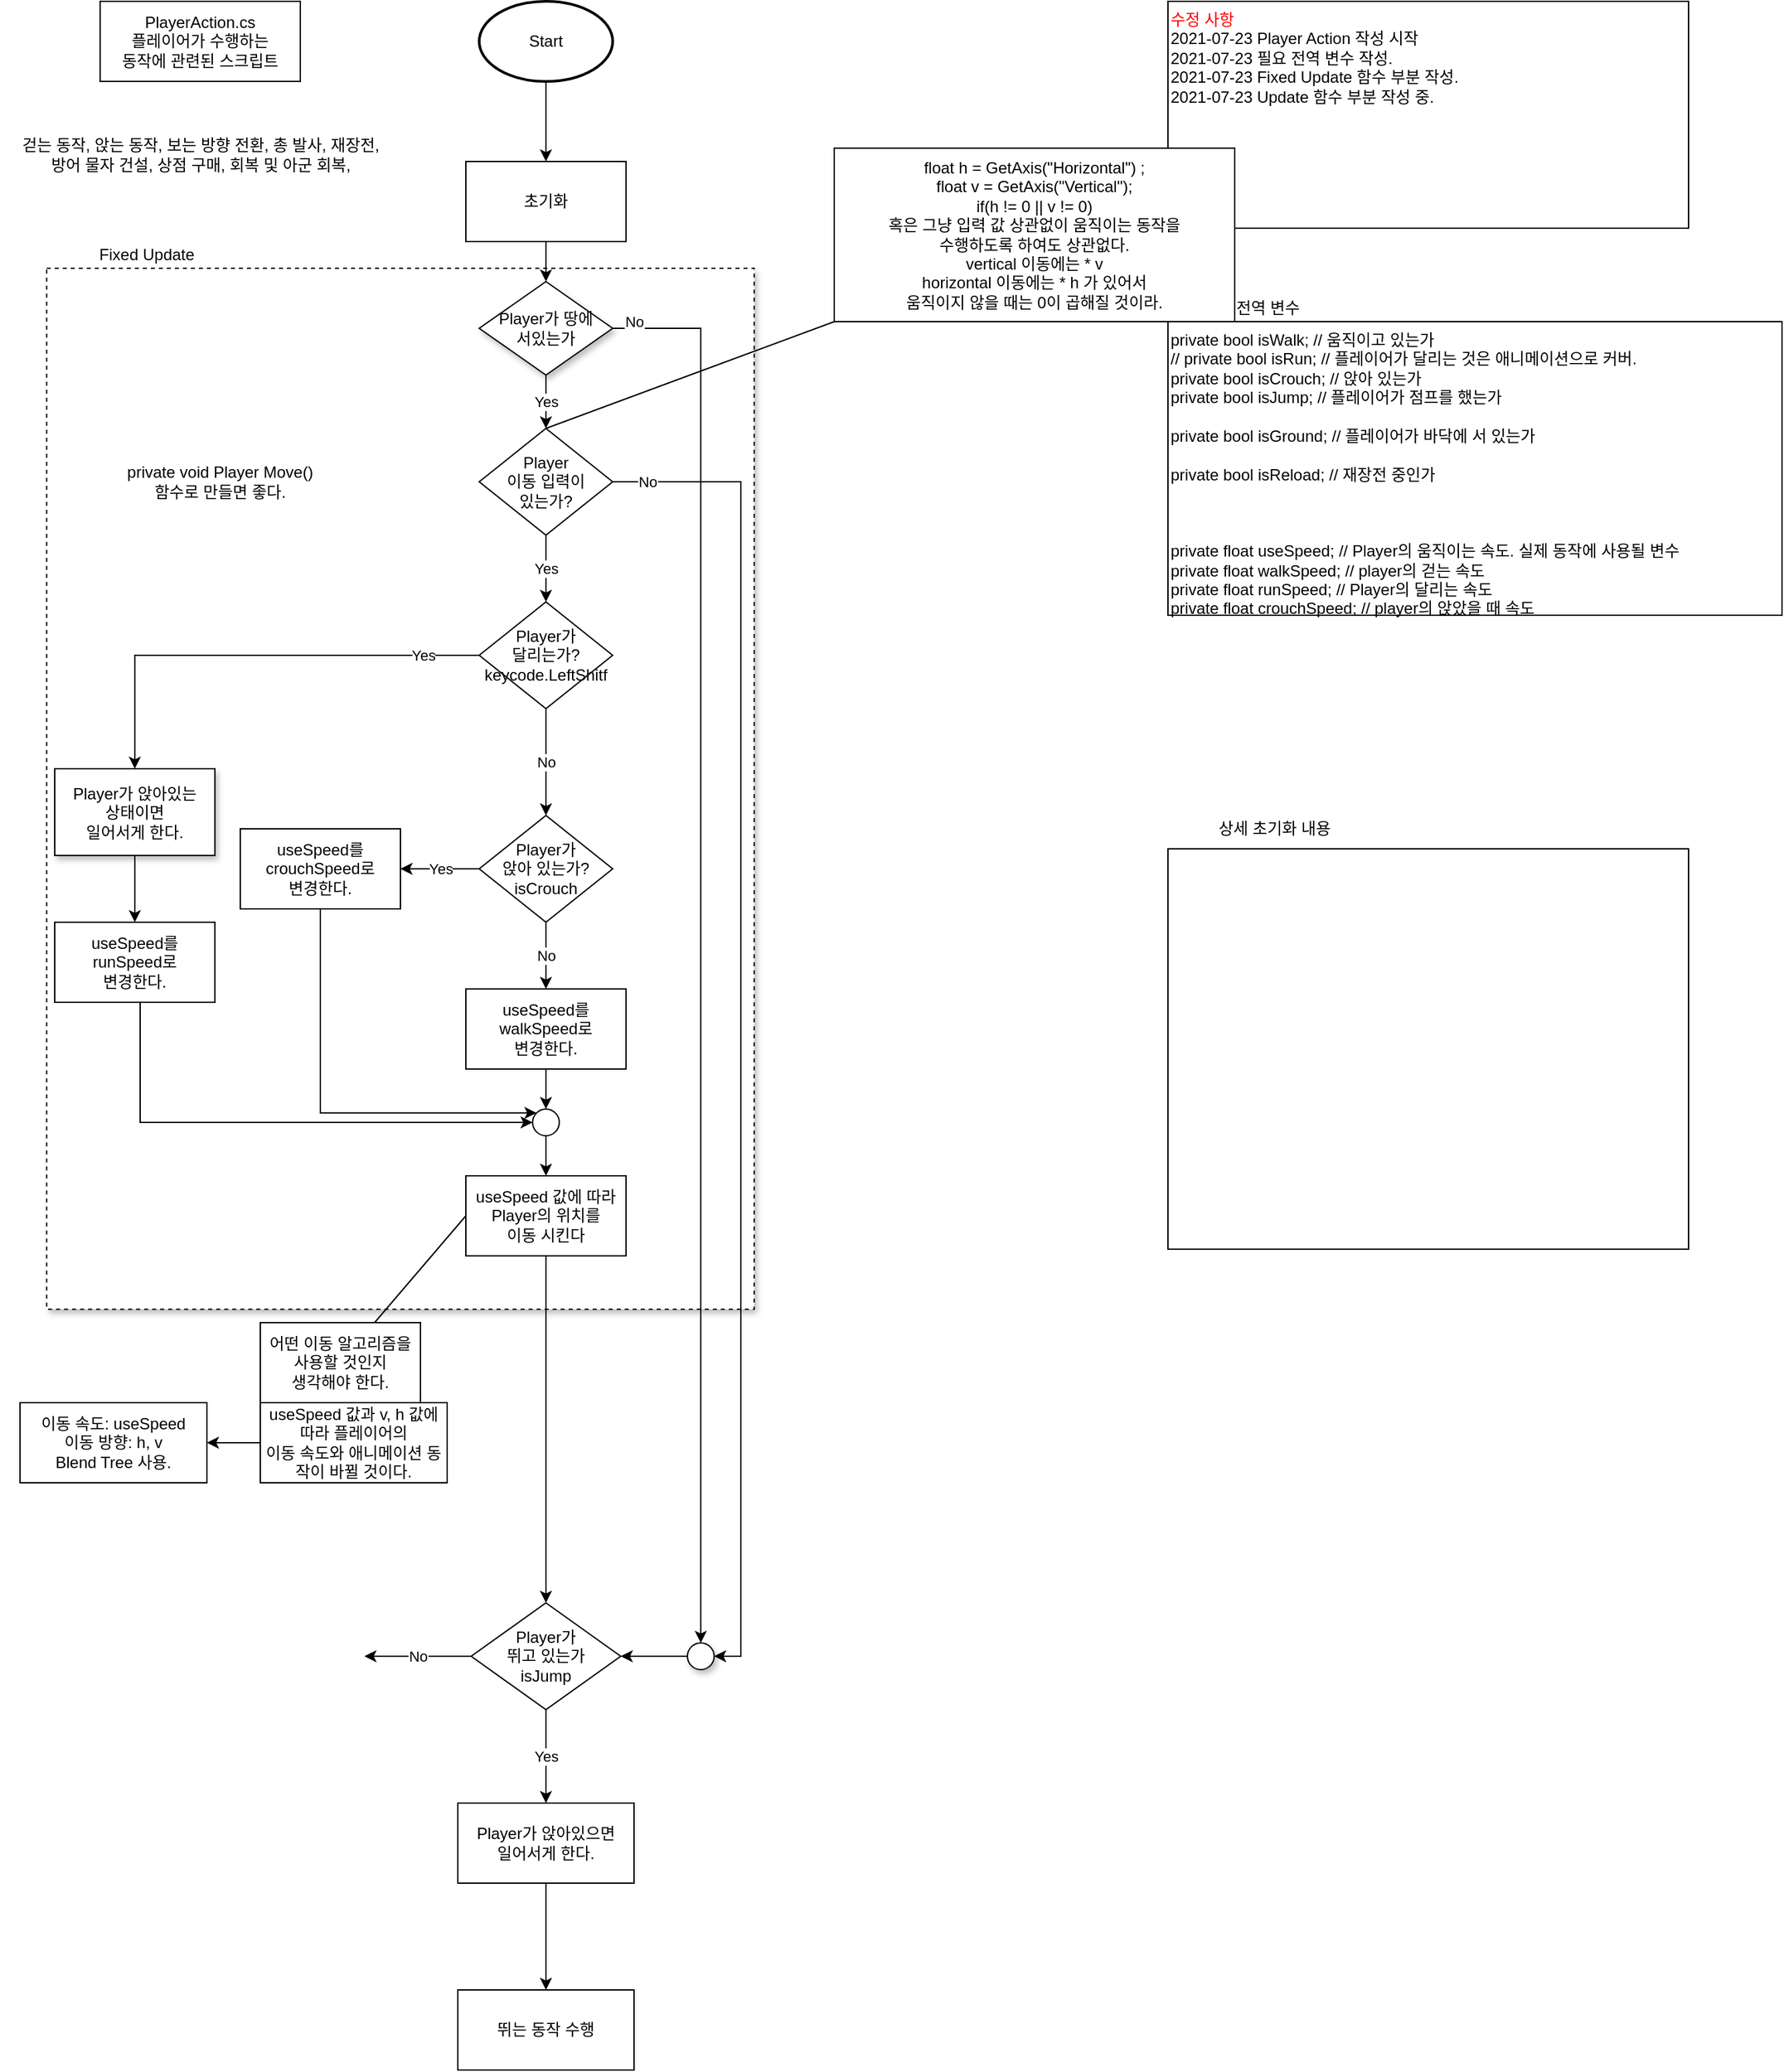 <mxfile version="13.9.9" type="device"><diagram id="gcYg5MScQfd-dj-vEAPl" name="페이지-1"><mxGraphModel dx="1086" dy="806" grid="1" gridSize="10" guides="1" tooltips="1" connect="1" arrows="1" fold="1" page="1" pageScale="1" pageWidth="827" pageHeight="1169" math="0" shadow="0"><root><mxCell id="0"/><mxCell id="1" parent="0"/><mxCell id="_ioW42UmflK0iB9-y9uk-37" value="" style="rounded=0;whiteSpace=wrap;html=1;align=left;dashed=1;strokeWidth=1;glass=0;shadow=1;sketch=0;" vertex="1" parent="1"><mxGeometry x="40" y="230" width="530" height="780" as="geometry"/></mxCell><mxCell id="_ioW42UmflK0iB9-y9uk-1" value="PlayerAction.cs&lt;br&gt;플레이어가 수행하는&lt;br&gt;동작에 관련된 스크립트" style="rounded=0;whiteSpace=wrap;html=1;" vertex="1" parent="1"><mxGeometry x="80" y="30" width="150" height="60" as="geometry"/></mxCell><mxCell id="_ioW42UmflK0iB9-y9uk-3" value="걷는 동작, 앉는 동작, 보는 방향 전환, 총 발사, 재장전,&lt;br&gt;방어 물자 건설, 상점 구매, 회복 및 아군 회복," style="text;html=1;align=center;verticalAlign=middle;resizable=0;points=[];autosize=1;" vertex="1" parent="1"><mxGeometry x="5" y="130" width="300" height="30" as="geometry"/></mxCell><mxCell id="_ioW42UmflK0iB9-y9uk-6" value="" style="edgeStyle=orthogonalEdgeStyle;rounded=0;orthogonalLoop=1;jettySize=auto;html=1;" edge="1" parent="1" source="_ioW42UmflK0iB9-y9uk-4" target="_ioW42UmflK0iB9-y9uk-5"><mxGeometry relative="1" as="geometry"/></mxCell><mxCell id="_ioW42UmflK0iB9-y9uk-4" value="Start" style="strokeWidth=2;html=1;shape=mxgraph.flowchart.start_1;whiteSpace=wrap;" vertex="1" parent="1"><mxGeometry x="364" y="30" width="100" height="60" as="geometry"/></mxCell><mxCell id="_ioW42UmflK0iB9-y9uk-55" value="" style="edgeStyle=orthogonalEdgeStyle;rounded=0;orthogonalLoop=1;jettySize=auto;html=1;" edge="1" parent="1" source="_ioW42UmflK0iB9-y9uk-5" target="_ioW42UmflK0iB9-y9uk-53"><mxGeometry relative="1" as="geometry"/></mxCell><mxCell id="_ioW42UmflK0iB9-y9uk-5" value="초기화" style="rounded=0;whiteSpace=wrap;html=1;" vertex="1" parent="1"><mxGeometry x="354" y="150" width="120" height="60" as="geometry"/></mxCell><mxCell id="_ioW42UmflK0iB9-y9uk-7" value="&lt;font color=&quot;#ff0000&quot;&gt;수정 사항&lt;br&gt;&lt;/font&gt;2021-07-23 Player Action 작성 시작&lt;br&gt;2021-07-23 필요 전역 변수 작성.&lt;br&gt;2021-07-23 Fixed Update 함수 부분 작성.&lt;br&gt;2021-07-23 Update 함수 부분 작성 중." style="rounded=0;whiteSpace=wrap;html=1;align=left;verticalAlign=top;" vertex="1" parent="1"><mxGeometry x="880" y="30" width="390" height="170" as="geometry"/></mxCell><mxCell id="_ioW42UmflK0iB9-y9uk-8" value="private bool isWalk; // 움직이고 있는가&lt;br&gt;// private bool isRun; // 플레이어가 달리는 것은 애니메이션으로 커버.&lt;br&gt;private bool isCrouch; // 앉아 있는가&lt;br&gt;private bool isJump; // 플레이어가 점프를 했는가&lt;br&gt;&lt;br&gt;private bool isGround; // 플레이어가 바닥에 서 있는가&lt;br&gt;&lt;br&gt;private bool isReload; // 재장전 중인가&lt;br&gt;&lt;br&gt;&lt;br&gt;&lt;br&gt;private float useSpeed; // Player의 움직이는 속도. 실제 동작에 사용될 변수&lt;br&gt;private float walkSpeed; // player의 걷는 속도&lt;br&gt;private float runSpeed; // Player의 달리는 속도&lt;br&gt;private float crouchSpeed; // player의 앉았을 때 속도" style="rounded=0;whiteSpace=wrap;html=1;align=left;verticalAlign=top;" vertex="1" parent="1"><mxGeometry x="880" y="270" width="460" height="220" as="geometry"/></mxCell><mxCell id="_ioW42UmflK0iB9-y9uk-9" value="전역 변수" style="text;html=1;strokeColor=none;fillColor=none;align=center;verticalAlign=middle;whiteSpace=wrap;rounded=0;" vertex="1" parent="1"><mxGeometry x="880" y="250" width="150" height="20" as="geometry"/></mxCell><mxCell id="_ioW42UmflK0iB9-y9uk-10" value="" style="rounded=0;whiteSpace=wrap;html=1;align=left;verticalAlign=top;" vertex="1" parent="1"><mxGeometry x="880" y="665" width="390" height="300" as="geometry"/></mxCell><mxCell id="_ioW42UmflK0iB9-y9uk-11" value="상세 초기화 내용" style="text;html=1;strokeColor=none;fillColor=none;align=center;verticalAlign=middle;whiteSpace=wrap;rounded=0;" vertex="1" parent="1"><mxGeometry x="880" y="640" width="160" height="20" as="geometry"/></mxCell><mxCell id="_ioW42UmflK0iB9-y9uk-15" value="Yes" style="edgeStyle=orthogonalEdgeStyle;rounded=0;orthogonalLoop=1;jettySize=auto;html=1;" edge="1" parent="1" source="_ioW42UmflK0iB9-y9uk-12" target="_ioW42UmflK0iB9-y9uk-14"><mxGeometry relative="1" as="geometry"/></mxCell><mxCell id="_ioW42UmflK0iB9-y9uk-21" value="No" style="edgeStyle=orthogonalEdgeStyle;rounded=0;orthogonalLoop=1;jettySize=auto;html=1;entryX=1;entryY=0.5;entryDx=0;entryDy=0;exitX=1;exitY=0.5;exitDx=0;exitDy=0;exitPerimeter=0;" edge="1" parent="1" source="_ioW42UmflK0iB9-y9uk-12" target="_ioW42UmflK0iB9-y9uk-58"><mxGeometry x="-0.948" relative="1" as="geometry"><mxPoint x="550" y="1140" as="targetPoint"/><Array as="points"><mxPoint x="560" y="390"/><mxPoint x="560" y="1270"/></Array><mxPoint as="offset"/></mxGeometry></mxCell><mxCell id="_ioW42UmflK0iB9-y9uk-12" value="Player&lt;br&gt;이동 입력이&lt;br&gt;있는가?" style="html=1;shape=mxgraph.flowchart.decision;whiteSpace=wrap;align=center;" vertex="1" parent="1"><mxGeometry x="364" y="350" width="100" height="80" as="geometry"/></mxCell><mxCell id="_ioW42UmflK0iB9-y9uk-17" value="No" style="edgeStyle=orthogonalEdgeStyle;rounded=0;orthogonalLoop=1;jettySize=auto;html=1;" edge="1" parent="1" source="_ioW42UmflK0iB9-y9uk-14" target="_ioW42UmflK0iB9-y9uk-16"><mxGeometry relative="1" as="geometry"/></mxCell><mxCell id="_ioW42UmflK0iB9-y9uk-23" value="Yes" style="edgeStyle=orthogonalEdgeStyle;rounded=0;orthogonalLoop=1;jettySize=auto;html=1;entryX=0.5;entryY=0;entryDx=0;entryDy=0;" edge="1" parent="1" source="_ioW42UmflK0iB9-y9uk-14" target="_ioW42UmflK0iB9-y9uk-64"><mxGeometry x="-0.751" relative="1" as="geometry"><mxPoint x="110" y="570" as="targetPoint"/><mxPoint as="offset"/></mxGeometry></mxCell><mxCell id="_ioW42UmflK0iB9-y9uk-14" value="Player가&lt;br&gt;달리는가?&lt;br&gt;keycode.LeftShitf" style="html=1;shape=mxgraph.flowchart.decision;whiteSpace=wrap;align=center;" vertex="1" parent="1"><mxGeometry x="364" y="480" width="100" height="80" as="geometry"/></mxCell><mxCell id="_ioW42UmflK0iB9-y9uk-26" value="Yes" style="edgeStyle=orthogonalEdgeStyle;rounded=0;orthogonalLoop=1;jettySize=auto;html=1;" edge="1" parent="1" source="_ioW42UmflK0iB9-y9uk-16" target="_ioW42UmflK0iB9-y9uk-25"><mxGeometry relative="1" as="geometry"/></mxCell><mxCell id="_ioW42UmflK0iB9-y9uk-31" value="No" style="edgeStyle=orthogonalEdgeStyle;rounded=0;orthogonalLoop=1;jettySize=auto;html=1;" edge="1" parent="1" source="_ioW42UmflK0iB9-y9uk-16" target="_ioW42UmflK0iB9-y9uk-30"><mxGeometry relative="1" as="geometry"/></mxCell><mxCell id="_ioW42UmflK0iB9-y9uk-16" value="Player가&lt;br&gt;앉아 있는가?&lt;br&gt;isCrouch" style="html=1;shape=mxgraph.flowchart.decision;whiteSpace=wrap;align=center;" vertex="1" parent="1"><mxGeometry x="364" y="640" width="100" height="80" as="geometry"/></mxCell><mxCell id="_ioW42UmflK0iB9-y9uk-24" style="edgeStyle=orthogonalEdgeStyle;rounded=0;orthogonalLoop=1;jettySize=auto;html=1;entryX=0;entryY=0.5;entryDx=0;entryDy=0;exitX=0.5;exitY=1;exitDx=0;exitDy=0;" edge="1" parent="1" source="_ioW42UmflK0iB9-y9uk-22" target="_ioW42UmflK0iB9-y9uk-28"><mxGeometry relative="1" as="geometry"><Array as="points"><mxPoint x="110" y="870"/></Array></mxGeometry></mxCell><mxCell id="_ioW42UmflK0iB9-y9uk-22" value="useSpeed를&lt;br&gt;runSpeed로&lt;br&gt;변경한다." style="whiteSpace=wrap;html=1;" vertex="1" parent="1"><mxGeometry x="46" y="720" width="120" height="60" as="geometry"/></mxCell><mxCell id="_ioW42UmflK0iB9-y9uk-27" style="edgeStyle=orthogonalEdgeStyle;rounded=0;orthogonalLoop=1;jettySize=auto;html=1;entryX=0;entryY=0;entryDx=0;entryDy=0;" edge="1" parent="1" source="_ioW42UmflK0iB9-y9uk-25" target="_ioW42UmflK0iB9-y9uk-28"><mxGeometry relative="1" as="geometry"><Array as="points"><mxPoint x="245" y="863"/></Array></mxGeometry></mxCell><mxCell id="_ioW42UmflK0iB9-y9uk-25" value="useSpeed를&lt;br&gt;crouchSpeed로&lt;br&gt;변경한다." style="whiteSpace=wrap;html=1;" vertex="1" parent="1"><mxGeometry x="185" y="650" width="120" height="60" as="geometry"/></mxCell><mxCell id="_ioW42UmflK0iB9-y9uk-33" value="" style="edgeStyle=orthogonalEdgeStyle;rounded=0;orthogonalLoop=1;jettySize=auto;html=1;entryX=0.5;entryY=0;entryDx=0;entryDy=0;" edge="1" parent="1" source="_ioW42UmflK0iB9-y9uk-28" target="_ioW42UmflK0iB9-y9uk-34"><mxGeometry relative="1" as="geometry"><mxPoint x="414" y="980" as="targetPoint"/></mxGeometry></mxCell><mxCell id="_ioW42UmflK0iB9-y9uk-28" value="" style="ellipse;whiteSpace=wrap;html=1;aspect=fixed;align=left;" vertex="1" parent="1"><mxGeometry x="404" y="860" width="20" height="20" as="geometry"/></mxCell><mxCell id="_ioW42UmflK0iB9-y9uk-32" style="edgeStyle=orthogonalEdgeStyle;rounded=0;orthogonalLoop=1;jettySize=auto;html=1;entryX=0.5;entryY=0;entryDx=0;entryDy=0;" edge="1" parent="1" source="_ioW42UmflK0iB9-y9uk-30" target="_ioW42UmflK0iB9-y9uk-28"><mxGeometry relative="1" as="geometry"><Array as="points"/></mxGeometry></mxCell><mxCell id="_ioW42UmflK0iB9-y9uk-30" value="useSpeed를&lt;br&gt;walkSpeed로&lt;br&gt;변경한다." style="whiteSpace=wrap;html=1;" vertex="1" parent="1"><mxGeometry x="354" y="770" width="120" height="60" as="geometry"/></mxCell><mxCell id="_ioW42UmflK0iB9-y9uk-36" value="" style="edgeStyle=orthogonalEdgeStyle;rounded=0;orthogonalLoop=1;jettySize=auto;html=1;" edge="1" parent="1" source="_ioW42UmflK0iB9-y9uk-34" target="_ioW42UmflK0iB9-y9uk-35"><mxGeometry relative="1" as="geometry"/></mxCell><mxCell id="_ioW42UmflK0iB9-y9uk-34" value="useSpeed 값에 따라&lt;br&gt;Player의 위치를&lt;br&gt;이동 시킨다" style="rounded=0;whiteSpace=wrap;html=1;align=center;" vertex="1" parent="1"><mxGeometry x="354" y="910" width="120" height="60" as="geometry"/></mxCell><mxCell id="_ioW42UmflK0iB9-y9uk-61" value="Yes" style="edgeStyle=orthogonalEdgeStyle;rounded=0;orthogonalLoop=1;jettySize=auto;html=1;" edge="1" parent="1" source="_ioW42UmflK0iB9-y9uk-35" target="_ioW42UmflK0iB9-y9uk-60"><mxGeometry relative="1" as="geometry"/></mxCell><mxCell id="_ioW42UmflK0iB9-y9uk-63" value="No" style="edgeStyle=orthogonalEdgeStyle;rounded=0;orthogonalLoop=1;jettySize=auto;html=1;" edge="1" parent="1" source="_ioW42UmflK0iB9-y9uk-35"><mxGeometry relative="1" as="geometry"><mxPoint x="278" y="1270" as="targetPoint"/></mxGeometry></mxCell><mxCell id="_ioW42UmflK0iB9-y9uk-35" value="Player가&lt;br&gt;뛰고 있는가&lt;br&gt;isJump" style="rhombus;whiteSpace=wrap;html=1;rounded=0;" vertex="1" parent="1"><mxGeometry x="358" y="1230" width="112" height="80" as="geometry"/></mxCell><mxCell id="_ioW42UmflK0iB9-y9uk-38" value="Fixed Update" style="text;html=1;strokeColor=none;fillColor=none;align=center;verticalAlign=middle;whiteSpace=wrap;rounded=0;shadow=1;glass=0;dashed=1;sketch=0;" vertex="1" parent="1"><mxGeometry x="40" y="210" width="150" height="20" as="geometry"/></mxCell><mxCell id="_ioW42UmflK0iB9-y9uk-39" value="private void Player Move()&lt;br&gt;함수로 만들면 좋다." style="text;html=1;strokeColor=none;fillColor=none;align=center;verticalAlign=middle;whiteSpace=wrap;rounded=0;shadow=1;glass=0;dashed=1;sketch=0;" vertex="1" parent="1"><mxGeometry x="90" y="380" width="160" height="20" as="geometry"/></mxCell><mxCell id="_ioW42UmflK0iB9-y9uk-40" value="" style="endArrow=none;html=1;exitX=0;exitY=0.5;exitDx=0;exitDy=0;" edge="1" parent="1" source="_ioW42UmflK0iB9-y9uk-34" target="_ioW42UmflK0iB9-y9uk-41"><mxGeometry width="50" height="50" relative="1" as="geometry"><mxPoint x="390" y="900" as="sourcePoint"/><mxPoint x="250" y="1030" as="targetPoint"/></mxGeometry></mxCell><mxCell id="_ioW42UmflK0iB9-y9uk-45" value="" style="edgeStyle=orthogonalEdgeStyle;rounded=0;orthogonalLoop=1;jettySize=auto;html=1;" edge="1" parent="1" source="_ioW42UmflK0iB9-y9uk-41" target="_ioW42UmflK0iB9-y9uk-44"><mxGeometry relative="1" as="geometry"/></mxCell><mxCell id="_ioW42UmflK0iB9-y9uk-41" value="어떤 이동 알고리즘을&lt;br&gt;사용할 것인지&lt;br&gt;생각해야 한다." style="rounded=0;whiteSpace=wrap;html=1;" vertex="1" parent="1"><mxGeometry x="200" y="1020" width="120" height="60" as="geometry"/></mxCell><mxCell id="_ioW42UmflK0iB9-y9uk-42" value="" style="endArrow=none;html=1;exitX=0.5;exitY=0;exitDx=0;exitDy=0;exitPerimeter=0;entryX=0;entryY=1;entryDx=0;entryDy=0;" edge="1" parent="1" source="_ioW42UmflK0iB9-y9uk-12" target="_ioW42UmflK0iB9-y9uk-43"><mxGeometry width="50" height="50" relative="1" as="geometry"><mxPoint x="480" y="470" as="sourcePoint"/><mxPoint x="554.59" y="290" as="targetPoint"/></mxGeometry></mxCell><mxCell id="_ioW42UmflK0iB9-y9uk-43" value="float h = GetAxis(&quot;Horizontal&quot;) ;&lt;br&gt;float v = GetAxis(&quot;Vertical&quot;);&lt;br&gt;if(h != 0 || v != 0)&lt;br&gt;혹은 그냥 입력 값 상관없이 움직이는 동작을&lt;br&gt;수행하도록 하여도 상관없다.&lt;br&gt;vertical 이동에는 * v&lt;br&gt;horizontal 이동에는 * h 가 있어서&lt;br&gt;움직이지 않을 때는 0이 곱해질 것이라." style="rounded=0;whiteSpace=wrap;html=1;" vertex="1" parent="1"><mxGeometry x="630" y="140" width="300" height="130" as="geometry"/></mxCell><mxCell id="_ioW42UmflK0iB9-y9uk-48" value="" style="edgeStyle=orthogonalEdgeStyle;rounded=0;orthogonalLoop=1;jettySize=auto;html=1;" edge="1" parent="1" source="_ioW42UmflK0iB9-y9uk-44" target="_ioW42UmflK0iB9-y9uk-47"><mxGeometry relative="1" as="geometry"/></mxCell><mxCell id="_ioW42UmflK0iB9-y9uk-44" value="useSpeed 값과 v, h 값에 따라 플레이어의&lt;br&gt;이동 속도와 애니메이션 동작이 바뀔 것이다." style="rounded=0;whiteSpace=wrap;html=1;" vertex="1" parent="1"><mxGeometry x="200" y="1080" width="140" height="60" as="geometry"/></mxCell><mxCell id="_ioW42UmflK0iB9-y9uk-47" value="이동 속도: useSpeed&lt;br&gt;이동 방향: h, v&lt;br&gt;Blend Tree 사용." style="rounded=0;whiteSpace=wrap;html=1;" vertex="1" parent="1"><mxGeometry x="20" y="1080" width="140" height="60" as="geometry"/></mxCell><mxCell id="_ioW42UmflK0iB9-y9uk-56" value="Yes" style="edgeStyle=orthogonalEdgeStyle;rounded=0;orthogonalLoop=1;jettySize=auto;html=1;" edge="1" parent="1" source="_ioW42UmflK0iB9-y9uk-53" target="_ioW42UmflK0iB9-y9uk-12"><mxGeometry relative="1" as="geometry"/></mxCell><mxCell id="_ioW42UmflK0iB9-y9uk-57" value="No" style="edgeStyle=orthogonalEdgeStyle;rounded=0;orthogonalLoop=1;jettySize=auto;html=1;entryX=0.5;entryY=0;entryDx=0;entryDy=0;" edge="1" parent="1" source="_ioW42UmflK0iB9-y9uk-53" target="_ioW42UmflK0iB9-y9uk-58"><mxGeometry x="-0.97" y="5" relative="1" as="geometry"><Array as="points"><mxPoint x="530" y="275"/></Array><mxPoint as="offset"/></mxGeometry></mxCell><mxCell id="_ioW42UmflK0iB9-y9uk-53" value="Player가 땅에&lt;br&gt;서있는가" style="strokeWidth=1;html=1;shape=mxgraph.flowchart.decision;whiteSpace=wrap;rounded=0;shadow=1;glass=0;sketch=0;align=center;" vertex="1" parent="1"><mxGeometry x="364" y="240" width="100" height="70" as="geometry"/></mxCell><mxCell id="_ioW42UmflK0iB9-y9uk-59" value="" style="edgeStyle=orthogonalEdgeStyle;rounded=0;orthogonalLoop=1;jettySize=auto;html=1;" edge="1" parent="1" source="_ioW42UmflK0iB9-y9uk-58" target="_ioW42UmflK0iB9-y9uk-35"><mxGeometry relative="1" as="geometry"/></mxCell><mxCell id="_ioW42UmflK0iB9-y9uk-58" value="" style="ellipse;whiteSpace=wrap;html=1;aspect=fixed;rounded=0;shadow=1;glass=0;sketch=0;strokeWidth=1;align=center;" vertex="1" parent="1"><mxGeometry x="520" y="1260" width="20" height="20" as="geometry"/></mxCell><mxCell id="_ioW42UmflK0iB9-y9uk-67" value="" style="edgeStyle=orthogonalEdgeStyle;rounded=0;orthogonalLoop=1;jettySize=auto;html=1;" edge="1" parent="1" source="_ioW42UmflK0iB9-y9uk-60" target="_ioW42UmflK0iB9-y9uk-66"><mxGeometry relative="1" as="geometry"/></mxCell><mxCell id="_ioW42UmflK0iB9-y9uk-60" value="Player가 앉아있으면&lt;br&gt;일어서게 한다." style="whiteSpace=wrap;html=1;rounded=0;" vertex="1" parent="1"><mxGeometry x="348" y="1380" width="132" height="60" as="geometry"/></mxCell><mxCell id="_ioW42UmflK0iB9-y9uk-65" value="" style="edgeStyle=orthogonalEdgeStyle;rounded=0;orthogonalLoop=1;jettySize=auto;html=1;" edge="1" parent="1" source="_ioW42UmflK0iB9-y9uk-64" target="_ioW42UmflK0iB9-y9uk-22"><mxGeometry relative="1" as="geometry"/></mxCell><mxCell id="_ioW42UmflK0iB9-y9uk-64" value="Player가 앉아있는&lt;br&gt;상태이면&lt;br&gt;일어서게 한다." style="rounded=0;whiteSpace=wrap;html=1;shadow=1;glass=0;sketch=0;strokeWidth=1;align=center;" vertex="1" parent="1"><mxGeometry x="46" y="605" width="120" height="65" as="geometry"/></mxCell><mxCell id="_ioW42UmflK0iB9-y9uk-66" value="뛰는 동작 수행" style="whiteSpace=wrap;html=1;rounded=0;" vertex="1" parent="1"><mxGeometry x="348" y="1520" width="132" height="60" as="geometry"/></mxCell></root></mxGraphModel></diagram></mxfile>